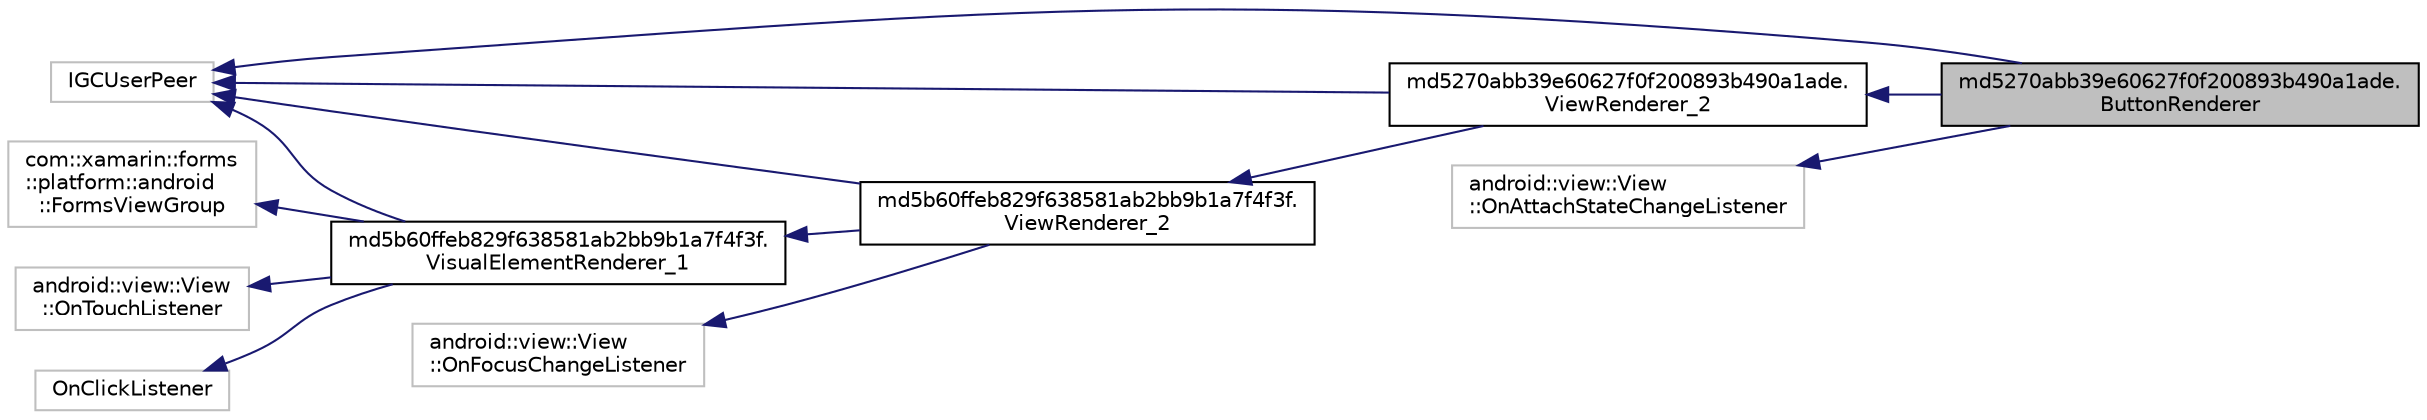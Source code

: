 digraph "md5270abb39e60627f0f200893b490a1ade.ButtonRenderer"
{
  edge [fontname="Helvetica",fontsize="10",labelfontname="Helvetica",labelfontsize="10"];
  node [fontname="Helvetica",fontsize="10",shape=record];
  rankdir="LR";
  Node0 [label="md5270abb39e60627f0f200893b490a1ade.\lButtonRenderer",height=0.2,width=0.4,color="black", fillcolor="grey75", style="filled", fontcolor="black"];
  Node1 -> Node0 [dir="back",color="midnightblue",fontsize="10",style="solid"];
  Node1 [label="md5270abb39e60627f0f200893b490a1ade.\lViewRenderer_2",height=0.2,width=0.4,color="black", fillcolor="white", style="filled",URL="$classmd5270abb39e60627f0f200893b490a1ade_1_1_view_renderer__2.html"];
  Node2 -> Node1 [dir="back",color="midnightblue",fontsize="10",style="solid"];
  Node2 [label="md5b60ffeb829f638581ab2bb9b1a7f4f3f.\lViewRenderer_2",height=0.2,width=0.4,color="black", fillcolor="white", style="filled",URL="$classmd5b60ffeb829f638581ab2bb9b1a7f4f3f_1_1_view_renderer__2.html"];
  Node3 -> Node2 [dir="back",color="midnightblue",fontsize="10",style="solid"];
  Node3 [label="md5b60ffeb829f638581ab2bb9b1a7f4f3f.\lVisualElementRenderer_1",height=0.2,width=0.4,color="black", fillcolor="white", style="filled",URL="$classmd5b60ffeb829f638581ab2bb9b1a7f4f3f_1_1_visual_element_renderer__1.html"];
  Node4 -> Node3 [dir="back",color="midnightblue",fontsize="10",style="solid"];
  Node4 [label="com::xamarin::forms\l::platform::android\l::FormsViewGroup",height=0.2,width=0.4,color="grey75", fillcolor="white", style="filled"];
  Node5 -> Node3 [dir="back",color="midnightblue",fontsize="10",style="solid"];
  Node5 [label="IGCUserPeer",height=0.2,width=0.4,color="grey75", fillcolor="white", style="filled"];
  Node6 -> Node3 [dir="back",color="midnightblue",fontsize="10",style="solid"];
  Node6 [label="android::view::View\l::OnTouchListener",height=0.2,width=0.4,color="grey75", fillcolor="white", style="filled"];
  Node7 -> Node3 [dir="back",color="midnightblue",fontsize="10",style="solid"];
  Node7 [label="OnClickListener",height=0.2,width=0.4,color="grey75", fillcolor="white", style="filled"];
  Node5 -> Node2 [dir="back",color="midnightblue",fontsize="10",style="solid"];
  Node8 -> Node2 [dir="back",color="midnightblue",fontsize="10",style="solid"];
  Node8 [label="android::view::View\l::OnFocusChangeListener",height=0.2,width=0.4,color="grey75", fillcolor="white", style="filled"];
  Node5 -> Node1 [dir="back",color="midnightblue",fontsize="10",style="solid"];
  Node5 -> Node0 [dir="back",color="midnightblue",fontsize="10",style="solid"];
  Node9 -> Node0 [dir="back",color="midnightblue",fontsize="10",style="solid"];
  Node9 [label="android::view::View\l::OnAttachStateChangeListener",height=0.2,width=0.4,color="grey75", fillcolor="white", style="filled"];
}
